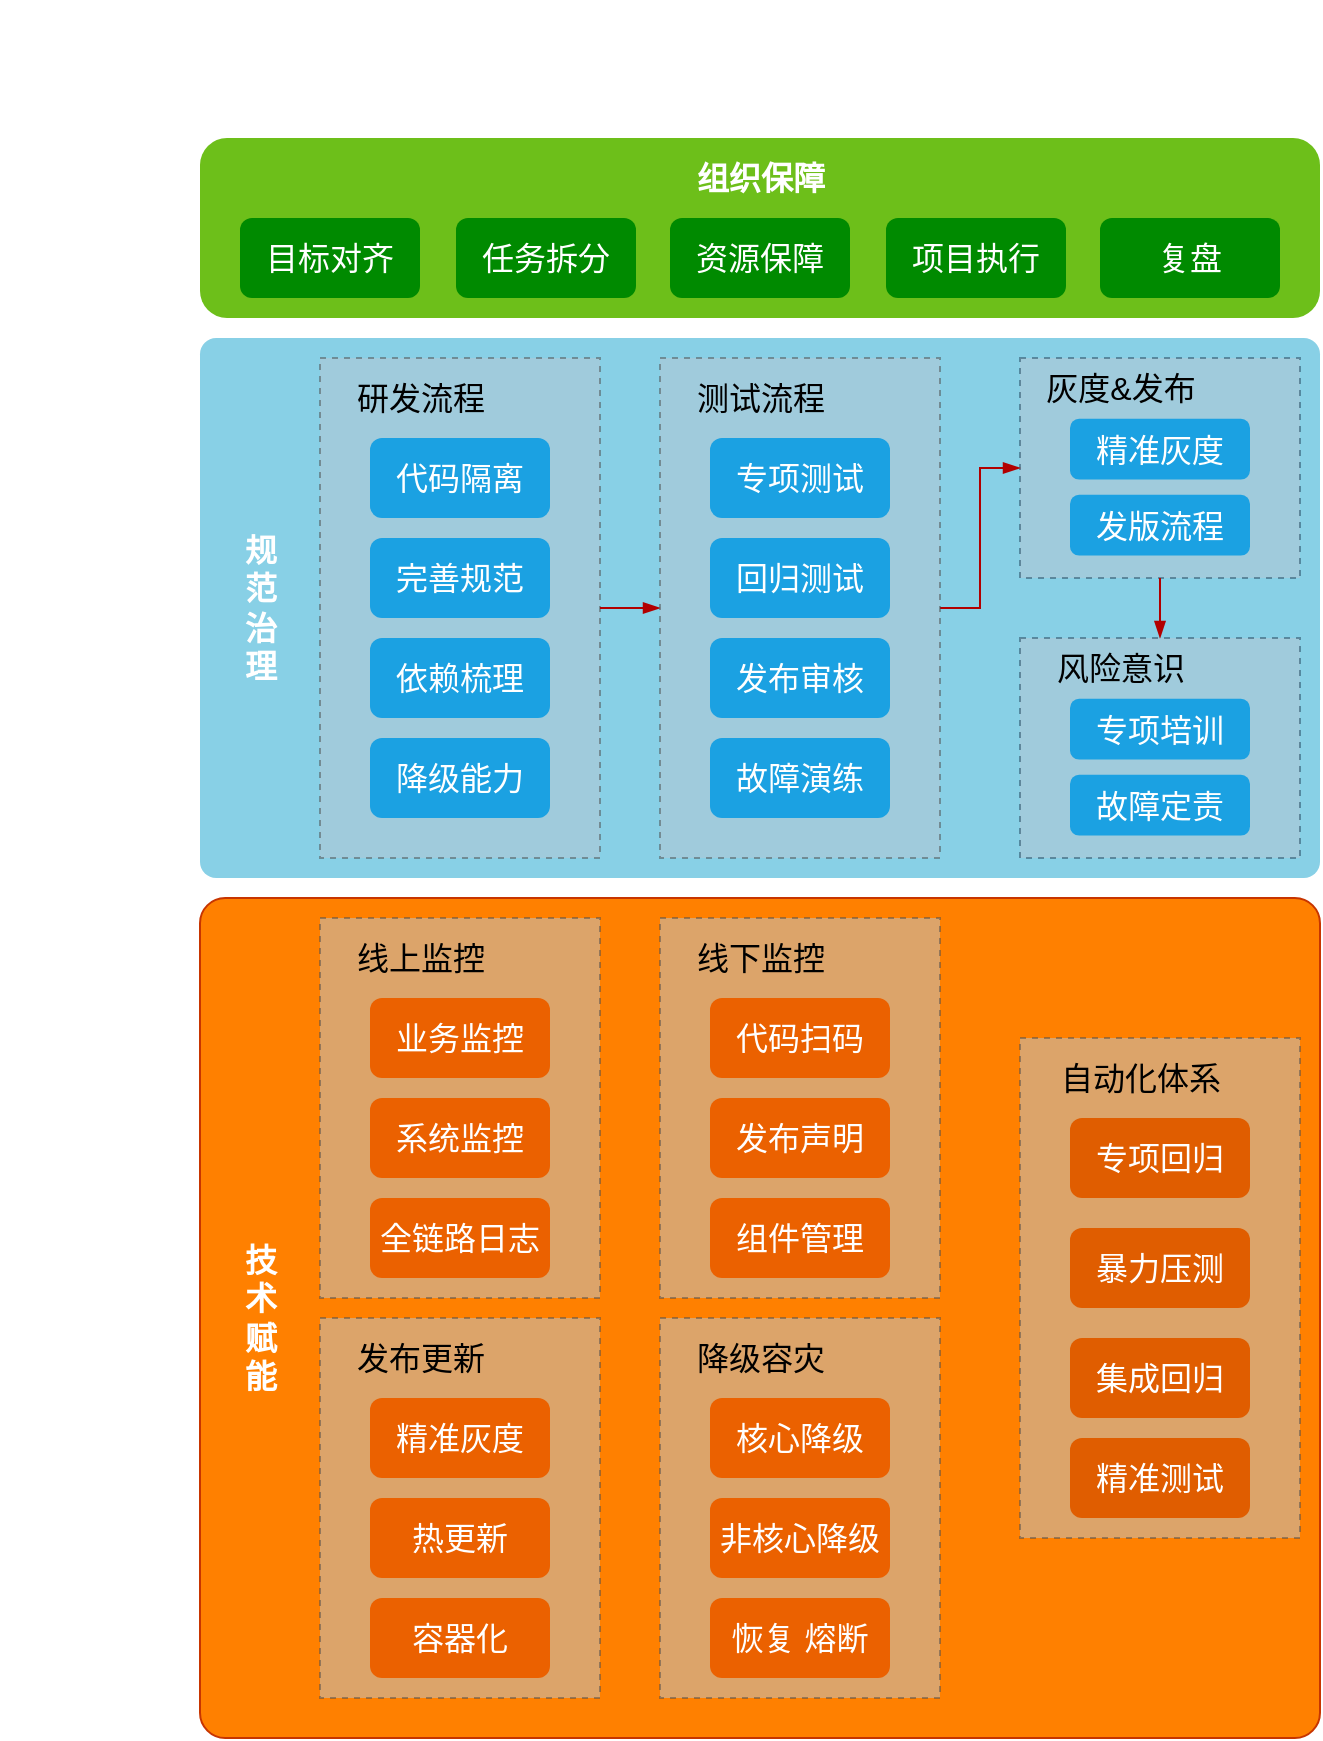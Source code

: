 <mxfile version="14.2.7" type="github">
  <diagram id="Ow_AVmy7Ml7WNaqZmlaC" name="Page-1">
    <mxGraphModel dx="1636" dy="788" grid="1" gridSize="10" guides="1" tooltips="1" connect="1" arrows="1" fold="1" page="1" pageScale="1" pageWidth="827" pageHeight="1169" math="0" shadow="0">
      <root>
        <mxCell id="0" />
        <mxCell id="1" parent="0" />
        <mxCell id="0TEbAbj2sO7XbBUJldYK-2" value="" style="whiteSpace=wrap;html=1;dashed=1;fillColor=none;strokeColor=#4D4D4D;" parent="1" vertex="1">
          <mxGeometry x="140" y="190" width="140" height="250" as="geometry" />
        </mxCell>
        <mxCell id="0TEbAbj2sO7XbBUJldYK-76" value="" style="whiteSpace=wrap;html=1;dashed=1;fillColor=none;strokeColor=#4D4D4D;" parent="1" vertex="1">
          <mxGeometry x="310" y="190" width="140" height="250" as="geometry" />
        </mxCell>
        <mxCell id="0TEbAbj2sO7XbBUJldYK-70" value="" style="rounded=1;whiteSpace=wrap;html=1;fontSize=16;arcSize=3;fillColor=#88D0E6;strokeColor=none;" parent="1" vertex="1">
          <mxGeometry x="80" y="180" width="560" height="270" as="geometry" />
        </mxCell>
        <mxCell id="0TEbAbj2sO7XbBUJldYK-1" value="" style="rounded=1;whiteSpace=wrap;html=1;fontColor=#ffffff;strokeColor=none;fillColor=#6DBF1A;" parent="1" vertex="1">
          <mxGeometry x="80" y="80" width="560" height="90" as="geometry" />
        </mxCell>
        <mxCell id="0TEbAbj2sO7XbBUJldYK-10" value="" style="group;fillColor=#bac8d3;dashed=1;opacity=50;strokeColor=#4D4D4D;container=0;" parent="1" vertex="1" connectable="0">
          <mxGeometry x="140" y="190" width="140" height="250" as="geometry" />
        </mxCell>
        <mxCell id="0TEbAbj2sO7XbBUJldYK-29" style="edgeStyle=orthogonalEdgeStyle;rounded=0;jumpStyle=none;orthogonalLoop=1;jettySize=auto;html=1;exitX=1;exitY=0.5;exitDx=0;exitDy=0;entryX=0;entryY=0.5;entryDx=0;entryDy=0;endArrow=blockThin;endFill=1;fontSize=16;fillColor=#e51400;strokeColor=#B20000;" parent="1" source="0TEbAbj2sO7XbBUJldYK-2" target="0TEbAbj2sO7XbBUJldYK-12" edge="1">
          <mxGeometry relative="1" as="geometry" />
        </mxCell>
        <mxCell id="0TEbAbj2sO7XbBUJldYK-30" value="" style="group;opacity=50;dashed=1;" parent="1" vertex="1" connectable="0">
          <mxGeometry x="490" y="190" width="140" height="110" as="geometry" />
        </mxCell>
        <mxCell id="0TEbAbj2sO7XbBUJldYK-21" value="" style="whiteSpace=wrap;html=1;dashed=1;fillColor=#bac8d3;strokeColor=#23445d;opacity=50;" parent="0TEbAbj2sO7XbBUJldYK-30" vertex="1">
          <mxGeometry width="140" height="110" as="geometry" />
        </mxCell>
        <mxCell id="0TEbAbj2sO7XbBUJldYK-22" value="&lt;span style=&quot;font-weight: normal&quot;&gt;灰度&amp;amp;发布&lt;/span&gt;" style="text;strokeColor=none;fillColor=none;html=1;fontSize=16;fontStyle=1;verticalAlign=middle;align=center;dashed=1;" parent="0TEbAbj2sO7XbBUJldYK-30" vertex="1">
          <mxGeometry width="100" height="30.4" as="geometry" />
        </mxCell>
        <mxCell id="0TEbAbj2sO7XbBUJldYK-23" value="精准灰度" style="rounded=1;whiteSpace=wrap;html=1;dashed=1;fontSize=16;fillColor=#1ba1e2;fontColor=#ffffff;strokeColor=none;" parent="0TEbAbj2sO7XbBUJldYK-30" vertex="1">
          <mxGeometry x="25" y="30.4" width="90" height="30.4" as="geometry" />
        </mxCell>
        <mxCell id="0TEbAbj2sO7XbBUJldYK-24" value="发版流程" style="rounded=1;whiteSpace=wrap;html=1;dashed=1;fontSize=16;fillColor=#1ba1e2;fontColor=#ffffff;strokeColor=none;" parent="0TEbAbj2sO7XbBUJldYK-30" vertex="1">
          <mxGeometry x="25" y="68.4" width="90" height="30.4" as="geometry" />
        </mxCell>
        <mxCell id="0TEbAbj2sO7XbBUJldYK-53" value="" style="edgeStyle=orthogonalEdgeStyle;rounded=0;jumpStyle=none;orthogonalLoop=1;jettySize=auto;html=1;endArrow=blockThin;endFill=1;fontSize=16;entryX=0;entryY=0.5;entryDx=0;entryDy=0;fillColor=#e51400;strokeColor=#B20000;" parent="1" source="0TEbAbj2sO7XbBUJldYK-12" target="0TEbAbj2sO7XbBUJldYK-21" edge="1">
          <mxGeometry relative="1" as="geometry">
            <mxPoint x="640" y="300" as="targetPoint" />
          </mxGeometry>
        </mxCell>
        <mxCell id="0TEbAbj2sO7XbBUJldYK-65" value="" style="edgeStyle=orthogonalEdgeStyle;rounded=0;jumpStyle=none;orthogonalLoop=1;jettySize=auto;html=1;endArrow=blockThin;endFill=1;fontSize=16;fillColor=#e51400;strokeColor=#B20000;" parent="1" source="0TEbAbj2sO7XbBUJldYK-21" edge="1">
          <mxGeometry relative="1" as="geometry">
            <mxPoint x="560" y="330" as="targetPoint" />
          </mxGeometry>
        </mxCell>
        <mxCell id="0TEbAbj2sO7XbBUJldYK-39" value="" style="whiteSpace=wrap;html=1;dashed=1;fillColor=#bac8d3;strokeColor=#23445D;opacity=50;" parent="1" vertex="1">
          <mxGeometry x="490" y="330" width="140" height="110" as="geometry" />
        </mxCell>
        <mxCell id="0TEbAbj2sO7XbBUJldYK-40" value="&lt;span style=&quot;font-weight: normal&quot;&gt;风险意识&lt;/span&gt;" style="text;strokeColor=none;fillColor=none;html=1;fontSize=16;fontStyle=1;verticalAlign=middle;align=center;dashed=1;" parent="1" vertex="1">
          <mxGeometry x="490" y="330" width="100" height="30.4" as="geometry" />
        </mxCell>
        <mxCell id="0TEbAbj2sO7XbBUJldYK-41" value="专项培训" style="rounded=1;whiteSpace=wrap;html=1;dashed=1;fontSize=16;fillColor=#1ba1e2;fontColor=#ffffff;strokeColor=none;" parent="1" vertex="1">
          <mxGeometry x="515" y="360.4" width="90" height="30.4" as="geometry" />
        </mxCell>
        <mxCell id="0TEbAbj2sO7XbBUJldYK-42" value="故障定责" style="rounded=1;whiteSpace=wrap;html=1;dashed=1;fontSize=16;fillColor=#1ba1e2;fontColor=#ffffff;strokeColor=none;" parent="1" vertex="1">
          <mxGeometry x="515" y="398.4" width="90" height="30.4" as="geometry" />
        </mxCell>
        <mxCell id="0TEbAbj2sO7XbBUJldYK-71" value="&lt;font color=&quot;#ffffff&quot; style=&quot;font-size: 16px&quot;&gt;规&lt;br&gt;范&lt;br style=&quot;font-size: 16px&quot;&gt;治&lt;br&gt;理&lt;br&gt;&lt;/font&gt;" style="text;strokeColor=none;fillColor=none;html=1;fontSize=16;fontStyle=1;verticalAlign=middle;align=center;rounded=1;" parent="1" vertex="1">
          <mxGeometry x="90" y="295" width="40" height="40" as="geometry" />
        </mxCell>
        <mxCell id="0TEbAbj2sO7XbBUJldYK-72" value="" style="rounded=1;whiteSpace=wrap;html=1;fontSize=16;arcSize=3;strokeColor=#C73500;fontColor=#ffffff;fillColor=#FF8000;" parent="1" vertex="1">
          <mxGeometry x="80" y="460" width="560" height="420" as="geometry" />
        </mxCell>
        <mxCell id="0TEbAbj2sO7XbBUJldYK-73" value="&lt;font color=&quot;#ffffff&quot;&gt;技&lt;br&gt;术&lt;br&gt;赋&lt;br&gt;能&lt;br&gt;&lt;/font&gt;" style="text;strokeColor=none;fillColor=none;html=1;fontSize=16;fontStyle=1;verticalAlign=middle;align=center;rounded=1;" parent="1" vertex="1">
          <mxGeometry x="90" y="650" width="40" height="40" as="geometry" />
        </mxCell>
        <mxCell id="0TEbAbj2sO7XbBUJldYK-12" value="" style="whiteSpace=wrap;html=1;dashed=1;fillColor=#bac8d3;opacity=50;strokeColor=#4D4D4D;" parent="1" vertex="1">
          <mxGeometry x="310" y="190" width="140" height="250" as="geometry" />
        </mxCell>
        <mxCell id="0TEbAbj2sO7XbBUJldYK-13" value="测试流程" style="text;strokeColor=none;fillColor=none;html=1;fontSize=16;fontStyle=0;verticalAlign=middle;align=center;dashed=1;" parent="1" vertex="1">
          <mxGeometry x="310" y="190" width="100" height="40" as="geometry" />
        </mxCell>
        <mxCell id="0TEbAbj2sO7XbBUJldYK-14" value="专项测试" style="rounded=1;whiteSpace=wrap;html=1;dashed=1;fontSize=16;fillColor=#1ba1e2;fontColor=#ffffff;strokeColor=none;" parent="1" vertex="1">
          <mxGeometry x="335" y="230" width="90" height="40" as="geometry" />
        </mxCell>
        <mxCell id="0TEbAbj2sO7XbBUJldYK-15" value="回归测试" style="rounded=1;whiteSpace=wrap;html=1;dashed=1;fontSize=16;fillColor=#1ba1e2;fontColor=#ffffff;strokeColor=none;" parent="1" vertex="1">
          <mxGeometry x="335" y="280" width="90" height="40" as="geometry" />
        </mxCell>
        <mxCell id="0TEbAbj2sO7XbBUJldYK-16" value="发布审核" style="rounded=1;whiteSpace=wrap;html=1;dashed=1;fontSize=16;fillColor=#1ba1e2;fontColor=#ffffff;strokeColor=none;" parent="1" vertex="1">
          <mxGeometry x="335" y="330" width="90" height="40" as="geometry" />
        </mxCell>
        <mxCell id="0TEbAbj2sO7XbBUJldYK-17" value="故障演练" style="rounded=1;whiteSpace=wrap;html=1;dashed=1;fontSize=16;fillColor=#1ba1e2;fontColor=#ffffff;strokeColor=none;" parent="1" vertex="1">
          <mxGeometry x="335" y="380" width="90" height="40" as="geometry" />
        </mxCell>
        <mxCell id="0TEbAbj2sO7XbBUJldYK-4" value="&lt;span style=&quot;font-weight: normal&quot;&gt;研发流程&lt;/span&gt;" style="text;strokeColor=none;fillColor=none;html=1;fontSize=16;fontStyle=1;verticalAlign=middle;align=center;dashed=1;" parent="1" vertex="1">
          <mxGeometry x="140" y="190" width="100" height="40" as="geometry" />
        </mxCell>
        <mxCell id="0TEbAbj2sO7XbBUJldYK-5" value="代码隔离" style="rounded=1;whiteSpace=wrap;html=1;dashed=1;fontSize=16;fillColor=#1ba1e2;fontColor=#ffffff;strokeColor=none;" parent="1" vertex="1">
          <mxGeometry x="165" y="230" width="90" height="40" as="geometry" />
        </mxCell>
        <mxCell id="0TEbAbj2sO7XbBUJldYK-6" value="完善规范" style="rounded=1;whiteSpace=wrap;html=1;dashed=1;fontSize=16;fillColor=#1ba1e2;fontColor=#ffffff;strokeColor=none;" parent="1" vertex="1">
          <mxGeometry x="165" y="280" width="90" height="40" as="geometry" />
        </mxCell>
        <mxCell id="0TEbAbj2sO7XbBUJldYK-7" value="依赖梳理" style="rounded=1;whiteSpace=wrap;html=1;dashed=1;fontSize=16;fillColor=#1ba1e2;fontColor=#ffffff;strokeColor=none;" parent="1" vertex="1">
          <mxGeometry x="165" y="330" width="90" height="40" as="geometry" />
        </mxCell>
        <mxCell id="0TEbAbj2sO7XbBUJldYK-8" value="降级能力" style="rounded=1;whiteSpace=wrap;html=1;dashed=1;fontSize=16;fillColor=#1ba1e2;fontColor=#ffffff;strokeColor=none;" parent="1" vertex="1">
          <mxGeometry x="165" y="380" width="90" height="40" as="geometry" />
        </mxCell>
        <mxCell id="CxhGN7uguc151sI_CERg-1" value="" style="group;fillColor=#bac8d3;dashed=1;opacity=50;strokeColor=#4D4D4D;container=0;" vertex="1" connectable="0" parent="1">
          <mxGeometry x="140" y="470" width="140" height="190" as="geometry" />
        </mxCell>
        <mxCell id="CxhGN7uguc151sI_CERg-2" value="&lt;span style=&quot;font-weight: 400&quot;&gt;线上监控&lt;/span&gt;" style="text;strokeColor=none;fillColor=none;html=1;fontSize=16;fontStyle=1;verticalAlign=middle;align=center;dashed=1;" vertex="1" parent="1">
          <mxGeometry x="140" y="470" width="100" height="40" as="geometry" />
        </mxCell>
        <mxCell id="CxhGN7uguc151sI_CERg-13" value="业务监控" style="rounded=1;whiteSpace=wrap;html=1;dashed=1;fontSize=16;fontColor=#ffffff;fillColor=#EB6100;strokeColor=none;" vertex="1" parent="1">
          <mxGeometry x="165" y="510" width="90" height="40" as="geometry" />
        </mxCell>
        <mxCell id="CxhGN7uguc151sI_CERg-14" value="系统监控" style="rounded=1;whiteSpace=wrap;html=1;dashed=1;fontSize=16;fontColor=#ffffff;fillColor=#EB6100;strokeColor=none;" vertex="1" parent="1">
          <mxGeometry x="165" y="560" width="90" height="40" as="geometry" />
        </mxCell>
        <mxCell id="CxhGN7uguc151sI_CERg-15" value="全链路日志" style="rounded=1;whiteSpace=wrap;html=1;dashed=1;fontSize=16;fontColor=#ffffff;fillColor=#EB6100;strokeColor=none;" vertex="1" parent="1">
          <mxGeometry x="165" y="610" width="90" height="40" as="geometry" />
        </mxCell>
        <mxCell id="CxhGN7uguc151sI_CERg-20" value="" style="group;fillColor=#bac8d3;dashed=1;opacity=50;strokeColor=#4D4D4D;container=0;" vertex="1" connectable="0" parent="1">
          <mxGeometry x="310" y="470" width="140" height="190" as="geometry" />
        </mxCell>
        <mxCell id="CxhGN7uguc151sI_CERg-21" value="&lt;span style=&quot;font-weight: 400&quot;&gt;线下监控&lt;/span&gt;" style="text;strokeColor=none;fillColor=none;html=1;fontSize=16;fontStyle=1;verticalAlign=middle;align=center;dashed=1;" vertex="1" parent="1">
          <mxGeometry x="310" y="470" width="100" height="40" as="geometry" />
        </mxCell>
        <mxCell id="CxhGN7uguc151sI_CERg-23" value="代码扫码" style="rounded=1;whiteSpace=wrap;html=1;dashed=1;fontSize=16;fontColor=#ffffff;fillColor=#EB6100;strokeColor=none;" vertex="1" parent="1">
          <mxGeometry x="335" y="510" width="90" height="40" as="geometry" />
        </mxCell>
        <mxCell id="CxhGN7uguc151sI_CERg-24" value="发布声明" style="rounded=1;whiteSpace=wrap;html=1;dashed=1;fontSize=16;fontColor=#ffffff;fillColor=#EB6100;strokeColor=none;" vertex="1" parent="1">
          <mxGeometry x="335" y="560" width="90" height="40" as="geometry" />
        </mxCell>
        <mxCell id="CxhGN7uguc151sI_CERg-25" value="组件管理" style="rounded=1;whiteSpace=wrap;html=1;dashed=1;fontSize=16;fontColor=#ffffff;fillColor=#EB6100;strokeColor=none;" vertex="1" parent="1">
          <mxGeometry x="335" y="610" width="90" height="40" as="geometry" />
        </mxCell>
        <mxCell id="CxhGN7uguc151sI_CERg-26" value="" style="group;fillColor=#bac8d3;dashed=1;opacity=50;strokeColor=#4D4D4D;container=0;" vertex="1" connectable="0" parent="1">
          <mxGeometry x="140" y="670" width="140" height="190" as="geometry" />
        </mxCell>
        <mxCell id="CxhGN7uguc151sI_CERg-28" value="&lt;span style=&quot;font-weight: 400&quot;&gt;发布更新&lt;/span&gt;" style="text;strokeColor=none;fillColor=none;html=1;fontSize=16;fontStyle=1;verticalAlign=middle;align=center;dashed=1;" vertex="1" parent="1">
          <mxGeometry x="140" y="670" width="100" height="40" as="geometry" />
        </mxCell>
        <mxCell id="CxhGN7uguc151sI_CERg-30" value="精准灰度" style="rounded=1;whiteSpace=wrap;html=1;dashed=1;fontSize=16;fontColor=#ffffff;fillColor=#EB6100;strokeColor=none;" vertex="1" parent="1">
          <mxGeometry x="165" y="710" width="90" height="40" as="geometry" />
        </mxCell>
        <mxCell id="CxhGN7uguc151sI_CERg-31" value="热更新" style="rounded=1;whiteSpace=wrap;html=1;dashed=1;fontSize=16;fontColor=#ffffff;fillColor=#EB6100;strokeColor=none;" vertex="1" parent="1">
          <mxGeometry x="165" y="760" width="90" height="40" as="geometry" />
        </mxCell>
        <mxCell id="CxhGN7uguc151sI_CERg-32" value="容器化" style="rounded=1;whiteSpace=wrap;html=1;dashed=1;fontSize=16;fontColor=#ffffff;fillColor=#EB6100;strokeColor=none;" vertex="1" parent="1">
          <mxGeometry x="165" y="810" width="90" height="40" as="geometry" />
        </mxCell>
        <mxCell id="CxhGN7uguc151sI_CERg-33" value="" style="group;fillColor=#bac8d3;dashed=1;opacity=50;strokeColor=#4D4D4D;container=0;" vertex="1" connectable="0" parent="1">
          <mxGeometry x="310" y="670" width="140" height="190" as="geometry" />
        </mxCell>
        <mxCell id="CxhGN7uguc151sI_CERg-34" value="&lt;span style=&quot;font-weight: 400&quot;&gt;降级容灾&lt;/span&gt;" style="text;strokeColor=none;fillColor=none;html=1;fontSize=16;fontStyle=1;verticalAlign=middle;align=center;dashed=1;" vertex="1" parent="1">
          <mxGeometry x="310" y="670" width="100" height="40" as="geometry" />
        </mxCell>
        <mxCell id="CxhGN7uguc151sI_CERg-36" value="核心降级" style="rounded=1;whiteSpace=wrap;html=1;dashed=1;fontSize=16;fontColor=#ffffff;fillColor=#EB6100;strokeColor=none;" vertex="1" parent="1">
          <mxGeometry x="335" y="710" width="90" height="40" as="geometry" />
        </mxCell>
        <mxCell id="CxhGN7uguc151sI_CERg-37" value="非核心降级" style="rounded=1;whiteSpace=wrap;html=1;dashed=1;fontSize=16;fontColor=#ffffff;fillColor=#EB6100;strokeColor=none;" vertex="1" parent="1">
          <mxGeometry x="335" y="760" width="90" height="40" as="geometry" />
        </mxCell>
        <mxCell id="CxhGN7uguc151sI_CERg-38" value="恢复 熔断" style="rounded=1;whiteSpace=wrap;html=1;dashed=1;fontSize=16;fontColor=#ffffff;fillColor=#EB6100;strokeColor=none;" vertex="1" parent="1">
          <mxGeometry x="335" y="810" width="90" height="40" as="geometry" />
        </mxCell>
        <mxCell id="CxhGN7uguc151sI_CERg-39" value="" style="group" vertex="1" connectable="0" parent="1">
          <mxGeometry x="490" y="530" width="140" height="250" as="geometry" />
        </mxCell>
        <mxCell id="CxhGN7uguc151sI_CERg-3" value="" style="group;fillColor=#bac8d3;dashed=1;opacity=50;strokeColor=#4D4D4D;container=0;" vertex="1" connectable="0" parent="CxhGN7uguc151sI_CERg-39">
          <mxGeometry width="140" height="250" as="geometry" />
        </mxCell>
        <mxCell id="CxhGN7uguc151sI_CERg-4" value="&lt;span style=&quot;font-weight: 400&quot;&gt;&lt;font style=&quot;font-size: 16px&quot;&gt;自动化体系&lt;/font&gt;&lt;/span&gt;" style="text;strokeColor=none;fillColor=none;html=1;fontSize=16;fontStyle=1;verticalAlign=middle;align=center;dashed=1;" vertex="1" parent="CxhGN7uguc151sI_CERg-39">
          <mxGeometry width="120" height="40" as="geometry" />
        </mxCell>
        <mxCell id="CxhGN7uguc151sI_CERg-9" value="专项回归" style="rounded=1;whiteSpace=wrap;html=1;dashed=1;fontSize=16;fontColor=#ffffff;fillColor=#E05D00;strokeColor=none;" vertex="1" parent="CxhGN7uguc151sI_CERg-39">
          <mxGeometry x="25" y="40" width="90" height="40" as="geometry" />
        </mxCell>
        <mxCell id="CxhGN7uguc151sI_CERg-10" value="暴力压测" style="rounded=1;whiteSpace=wrap;html=1;dashed=1;fontSize=16;fontColor=#ffffff;fillColor=#E05D00;strokeColor=none;" vertex="1" parent="CxhGN7uguc151sI_CERg-39">
          <mxGeometry x="25" y="95" width="90" height="40" as="geometry" />
        </mxCell>
        <mxCell id="CxhGN7uguc151sI_CERg-11" value="集成回归" style="rounded=1;whiteSpace=wrap;html=1;dashed=1;fontSize=16;fontColor=#ffffff;fillColor=#E05D00;strokeColor=none;" vertex="1" parent="CxhGN7uguc151sI_CERg-39">
          <mxGeometry x="25" y="150" width="90" height="40" as="geometry" />
        </mxCell>
        <mxCell id="CxhGN7uguc151sI_CERg-12" value="精准测试" style="rounded=1;whiteSpace=wrap;html=1;dashed=1;fontSize=16;fontColor=#ffffff;fillColor=#E05D00;strokeColor=none;" vertex="1" parent="CxhGN7uguc151sI_CERg-39">
          <mxGeometry x="25" y="200" width="90" height="40" as="geometry" />
        </mxCell>
        <mxCell id="CxhGN7uguc151sI_CERg-40" value="&lt;font color=&quot;#ffffff&quot; style=&quot;font-size: 16px&quot;&gt;组&lt;br&gt;织&lt;br&gt;保&lt;br&gt;障&lt;br&gt;&lt;/font&gt;" style="text;strokeColor=none;fillColor=none;html=1;fontSize=16;fontStyle=1;verticalAlign=middle;align=center;rounded=1;" vertex="1" parent="1">
          <mxGeometry x="-20" y="30" width="50" height="40" as="geometry" />
        </mxCell>
        <mxCell id="CxhGN7uguc151sI_CERg-41" value="目标对齐" style="rounded=1;whiteSpace=wrap;html=1;dashed=1;fontSize=16;fontColor=#ffffff;fillColor=#008a00;strokeColor=none;" vertex="1" parent="1">
          <mxGeometry x="100" y="120" width="90" height="40" as="geometry" />
        </mxCell>
        <mxCell id="CxhGN7uguc151sI_CERg-42" value="资源保障" style="rounded=1;whiteSpace=wrap;html=1;dashed=1;fontSize=16;fontColor=#ffffff;fillColor=#008a00;strokeColor=none;" vertex="1" parent="1">
          <mxGeometry x="315" y="120" width="90" height="40" as="geometry" />
        </mxCell>
        <mxCell id="CxhGN7uguc151sI_CERg-43" value="任务拆分" style="rounded=1;whiteSpace=wrap;html=1;dashed=1;fontSize=16;fontColor=#ffffff;fillColor=#008a00;strokeColor=none;" vertex="1" parent="1">
          <mxGeometry x="208" y="120" width="90" height="40" as="geometry" />
        </mxCell>
        <mxCell id="CxhGN7uguc151sI_CERg-44" value="项目执行" style="rounded=1;whiteSpace=wrap;html=1;dashed=1;fontSize=16;fontColor=#ffffff;fillColor=#008a00;strokeColor=none;" vertex="1" parent="1">
          <mxGeometry x="423" y="120" width="90" height="40" as="geometry" />
        </mxCell>
        <mxCell id="CxhGN7uguc151sI_CERg-45" value="&lt;font color=&quot;#ffffff&quot; style=&quot;font-size: 16px&quot;&gt;组织保障&lt;br&gt;&lt;/font&gt;" style="text;strokeColor=none;fillColor=none;html=1;fontSize=16;fontStyle=1;verticalAlign=middle;align=center;rounded=1;" vertex="1" parent="1">
          <mxGeometry x="340" y="80" width="40" height="40" as="geometry" />
        </mxCell>
        <mxCell id="CxhGN7uguc151sI_CERg-46" value="复盘" style="rounded=1;whiteSpace=wrap;html=1;dashed=1;fontSize=16;fontColor=#ffffff;fillColor=#008a00;strokeColor=none;" vertex="1" parent="1">
          <mxGeometry x="530" y="120" width="90" height="40" as="geometry" />
        </mxCell>
      </root>
    </mxGraphModel>
  </diagram>
</mxfile>
